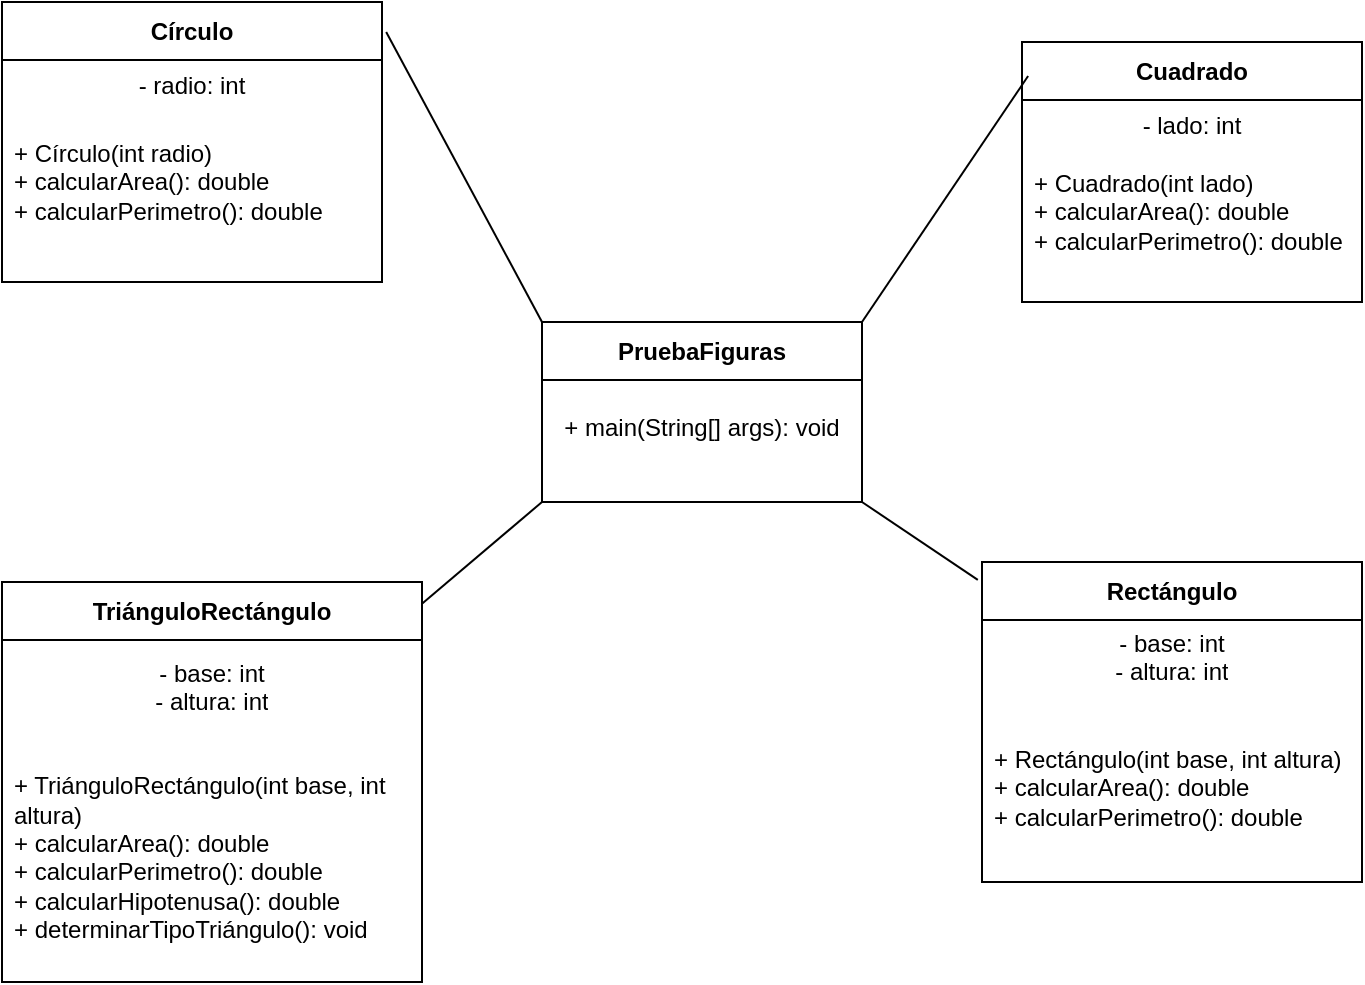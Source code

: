 <mxfile version="26.2.14">
  <diagram name="Página-1" id="slOkw6GPRxofO1iLQq3W">
    <mxGraphModel dx="1426" dy="767" grid="1" gridSize="10" guides="1" tooltips="1" connect="1" arrows="1" fold="1" page="1" pageScale="1" pageWidth="827" pageHeight="1169" math="0" shadow="0">
      <root>
        <mxCell id="0" />
        <mxCell id="1" parent="0" />
        <mxCell id="pfmA-AaLcBsrG_5Bbyzm-5" value="Círculo" style="swimlane;fontStyle=1;align=center;verticalAlign=middle;childLayout=stackLayout;horizontal=1;startSize=29;horizontalStack=0;resizeParent=1;resizeParentMax=0;resizeLast=0;collapsible=0;marginBottom=0;html=1;whiteSpace=wrap;" vertex="1" parent="1">
          <mxGeometry x="80" y="100" width="190" height="140" as="geometry" />
        </mxCell>
        <mxCell id="pfmA-AaLcBsrG_5Bbyzm-6" value="&lt;div&gt;- radio: int&lt;/div&gt;" style="text;html=1;strokeColor=none;fillColor=none;align=center;verticalAlign=middle;spacingLeft=4;spacingRight=4;overflow=hidden;rotatable=0;points=[[0,0.5],[1,0.5]];portConstraint=eastwest;whiteSpace=wrap;" vertex="1" parent="pfmA-AaLcBsrG_5Bbyzm-5">
          <mxGeometry y="29" width="190" height="25" as="geometry" />
        </mxCell>
        <mxCell id="pfmA-AaLcBsrG_5Bbyzm-7" value="&lt;div&gt;+ Círculo(int radio)&lt;/div&gt;&lt;div&gt;+ calcularArea(): double&lt;/div&gt;&lt;div&gt;+ calcularPerimetro(): double&lt;/div&gt;&lt;div&gt;&lt;br&gt;&lt;/div&gt;" style="text;html=1;strokeColor=none;fillColor=none;align=left;verticalAlign=middle;spacingLeft=4;spacingRight=4;overflow=hidden;rotatable=0;points=[[0,0.5],[1,0.5]];portConstraint=eastwest;whiteSpace=wrap;" vertex="1" parent="pfmA-AaLcBsrG_5Bbyzm-5">
          <mxGeometry y="54" width="190" height="86" as="geometry" />
        </mxCell>
        <mxCell id="pfmA-AaLcBsrG_5Bbyzm-8" value="Rectángulo" style="swimlane;fontStyle=1;align=center;verticalAlign=middle;childLayout=stackLayout;horizontal=1;startSize=29;horizontalStack=0;resizeParent=1;resizeParentMax=0;resizeLast=0;collapsible=0;marginBottom=0;html=1;whiteSpace=wrap;" vertex="1" parent="1">
          <mxGeometry x="570" y="380" width="190" height="160" as="geometry" />
        </mxCell>
        <mxCell id="pfmA-AaLcBsrG_5Bbyzm-9" value="&lt;div&gt;- base: int&lt;/div&gt;&lt;div&gt;- altura: int&lt;/div&gt;&lt;div&gt;&lt;br&gt;&lt;/div&gt;" style="text;html=1;strokeColor=none;fillColor=none;align=center;verticalAlign=middle;spacingLeft=4;spacingRight=4;overflow=hidden;rotatable=0;points=[[0,0.5],[1,0.5]];portConstraint=eastwest;whiteSpace=wrap;" vertex="1" parent="pfmA-AaLcBsrG_5Bbyzm-8">
          <mxGeometry y="29" width="190" height="51" as="geometry" />
        </mxCell>
        <mxCell id="pfmA-AaLcBsrG_5Bbyzm-10" value="&lt;div&gt;+ Rectángulo(int base, int altura)&lt;/div&gt;&lt;div&gt;+ calcularArea(): double&lt;/div&gt;&lt;div&gt;+ calcularPerimetro(): double&lt;/div&gt;&lt;div&gt;&lt;br&gt;&lt;/div&gt;" style="text;html=1;strokeColor=none;fillColor=none;align=left;verticalAlign=middle;spacingLeft=4;spacingRight=4;overflow=hidden;rotatable=0;points=[[0,0.5],[1,0.5]];portConstraint=eastwest;whiteSpace=wrap;" vertex="1" parent="pfmA-AaLcBsrG_5Bbyzm-8">
          <mxGeometry y="80" width="190" height="80" as="geometry" />
        </mxCell>
        <mxCell id="pfmA-AaLcBsrG_5Bbyzm-11" value="Cuadrado" style="swimlane;fontStyle=1;align=center;verticalAlign=middle;childLayout=stackLayout;horizontal=1;startSize=29;horizontalStack=0;resizeParent=1;resizeParentMax=0;resizeLast=0;collapsible=0;marginBottom=0;html=1;whiteSpace=wrap;" vertex="1" parent="1">
          <mxGeometry x="590" y="120" width="170" height="130" as="geometry" />
        </mxCell>
        <mxCell id="pfmA-AaLcBsrG_5Bbyzm-12" value="&lt;div&gt;- lado: int&lt;/div&gt;" style="text;html=1;strokeColor=none;fillColor=none;align=center;verticalAlign=middle;spacingLeft=4;spacingRight=4;overflow=hidden;rotatable=0;points=[[0,0.5],[1,0.5]];portConstraint=eastwest;whiteSpace=wrap;" vertex="1" parent="pfmA-AaLcBsrG_5Bbyzm-11">
          <mxGeometry y="29" width="170" height="25" as="geometry" />
        </mxCell>
        <mxCell id="pfmA-AaLcBsrG_5Bbyzm-13" value="&lt;div&gt;+ Cuadrado(int lado)&lt;/div&gt;&lt;div&gt;+ calcularArea(): double&lt;/div&gt;&lt;div&gt;+ calcularPerimetro(): double&lt;/div&gt;&lt;div&gt;&lt;br&gt;&lt;/div&gt;" style="text;html=1;strokeColor=none;fillColor=none;align=left;verticalAlign=middle;spacingLeft=4;spacingRight=4;overflow=hidden;rotatable=0;points=[[0,0.5],[1,0.5]];portConstraint=eastwest;whiteSpace=wrap;" vertex="1" parent="pfmA-AaLcBsrG_5Bbyzm-11">
          <mxGeometry y="54" width="170" height="76" as="geometry" />
        </mxCell>
        <mxCell id="pfmA-AaLcBsrG_5Bbyzm-14" value="TriánguloRectángulo" style="swimlane;fontStyle=1;align=center;verticalAlign=middle;childLayout=stackLayout;horizontal=1;startSize=29;horizontalStack=0;resizeParent=1;resizeParentMax=0;resizeLast=0;collapsible=0;marginBottom=0;html=1;whiteSpace=wrap;" vertex="1" parent="1">
          <mxGeometry x="80" y="390" width="210" height="200" as="geometry" />
        </mxCell>
        <mxCell id="pfmA-AaLcBsrG_5Bbyzm-15" value="&lt;div&gt;- base: int&lt;/div&gt;&lt;div&gt;- altura: int&lt;/div&gt;&lt;div&gt;&lt;br&gt;&lt;/div&gt;" style="text;html=1;strokeColor=none;fillColor=none;align=center;verticalAlign=middle;spacingLeft=4;spacingRight=4;overflow=hidden;rotatable=0;points=[[0,0.5],[1,0.5]];portConstraint=eastwest;whiteSpace=wrap;" vertex="1" parent="pfmA-AaLcBsrG_5Bbyzm-14">
          <mxGeometry y="29" width="210" height="61" as="geometry" />
        </mxCell>
        <mxCell id="pfmA-AaLcBsrG_5Bbyzm-16" value="&lt;div&gt;+ TriánguloRectángulo(int base, int altura)&lt;/div&gt;&lt;div&gt;+ calcularArea(): double&lt;/div&gt;&lt;div&gt;+ calcularPerimetro(): double&lt;/div&gt;&lt;div&gt;+ calcularHipotenusa(): double&lt;/div&gt;&lt;div&gt;+ determinarTipoTriángulo(): void&lt;/div&gt;&lt;div&gt;&lt;br&gt;&lt;/div&gt;" style="text;html=1;strokeColor=none;fillColor=none;align=left;verticalAlign=middle;spacingLeft=4;spacingRight=4;overflow=hidden;rotatable=0;points=[[0,0.5],[1,0.5]];portConstraint=eastwest;whiteSpace=wrap;" vertex="1" parent="pfmA-AaLcBsrG_5Bbyzm-14">
          <mxGeometry y="90" width="210" height="110" as="geometry" />
        </mxCell>
        <mxCell id="pfmA-AaLcBsrG_5Bbyzm-23" value="PruebaFiguras" style="swimlane;fontStyle=1;align=center;verticalAlign=middle;childLayout=stackLayout;horizontal=1;startSize=29;horizontalStack=0;resizeParent=1;resizeParentMax=0;resizeLast=0;collapsible=0;marginBottom=0;html=1;whiteSpace=wrap;" vertex="1" parent="1">
          <mxGeometry x="350" y="260" width="160" height="90" as="geometry" />
        </mxCell>
        <mxCell id="pfmA-AaLcBsrG_5Bbyzm-24" value="&lt;div&gt;+ main(String[] args): void&lt;/div&gt;&lt;div&gt;&lt;br&gt;&lt;/div&gt;" style="text;html=1;strokeColor=none;fillColor=none;align=center;verticalAlign=middle;spacingLeft=4;spacingRight=4;overflow=hidden;rotatable=0;points=[[0,0.5],[1,0.5]];portConstraint=eastwest;whiteSpace=wrap;" vertex="1" parent="pfmA-AaLcBsrG_5Bbyzm-23">
          <mxGeometry y="29" width="160" height="61" as="geometry" />
        </mxCell>
        <mxCell id="pfmA-AaLcBsrG_5Bbyzm-27" value="" style="endArrow=none;html=1;rounded=0;entryX=0.018;entryY=0.131;entryDx=0;entryDy=0;entryPerimeter=0;exitX=1;exitY=0;exitDx=0;exitDy=0;" edge="1" parent="1" source="pfmA-AaLcBsrG_5Bbyzm-23" target="pfmA-AaLcBsrG_5Bbyzm-11">
          <mxGeometry width="50" height="50" relative="1" as="geometry">
            <mxPoint x="510" y="270" as="sourcePoint" />
            <mxPoint x="560" y="220" as="targetPoint" />
          </mxGeometry>
        </mxCell>
        <mxCell id="pfmA-AaLcBsrG_5Bbyzm-28" value="" style="endArrow=none;html=1;rounded=0;" edge="1" parent="1" source="pfmA-AaLcBsrG_5Bbyzm-14">
          <mxGeometry width="50" height="50" relative="1" as="geometry">
            <mxPoint x="300" y="400" as="sourcePoint" />
            <mxPoint x="350" y="350" as="targetPoint" />
          </mxGeometry>
        </mxCell>
        <mxCell id="pfmA-AaLcBsrG_5Bbyzm-30" value="" style="endArrow=none;html=1;rounded=0;entryX=1.011;entryY=0.107;entryDx=0;entryDy=0;entryPerimeter=0;" edge="1" parent="1" target="pfmA-AaLcBsrG_5Bbyzm-5">
          <mxGeometry width="50" height="50" relative="1" as="geometry">
            <mxPoint x="350" y="260" as="sourcePoint" />
            <mxPoint x="400" y="210" as="targetPoint" />
          </mxGeometry>
        </mxCell>
        <mxCell id="pfmA-AaLcBsrG_5Bbyzm-31" value="" style="endArrow=none;html=1;rounded=0;exitX=-0.011;exitY=0.056;exitDx=0;exitDy=0;exitPerimeter=0;" edge="1" parent="1" source="pfmA-AaLcBsrG_5Bbyzm-8">
          <mxGeometry width="50" height="50" relative="1" as="geometry">
            <mxPoint x="460" y="400" as="sourcePoint" />
            <mxPoint x="510" y="350" as="targetPoint" />
          </mxGeometry>
        </mxCell>
      </root>
    </mxGraphModel>
  </diagram>
</mxfile>
